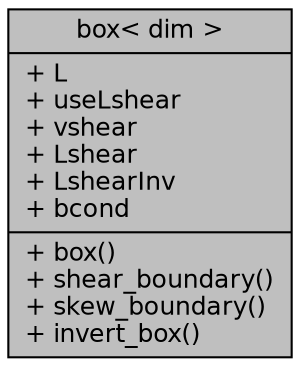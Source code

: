 digraph "box&lt; dim &gt;"
{
 // INTERACTIVE_SVG=YES
 // LATEX_PDF_SIZE
  bgcolor="transparent";
  edge [fontname="Helvetica",fontsize="12",labelfontname="Helvetica",labelfontsize="12"];
  node [fontname="Helvetica",fontsize="12",shape=record];
  Node1 [label="{box\< dim \>\n|+ L\l+ useLshear\l+ vshear\l+ Lshear\l+ LshearInv\l+ bcond\l|+ box()\l+ shear_boundary()\l+ skew_boundary()\l+ invert_box()\l}",height=0.2,width=0.4,color="black", fillcolor="grey75", style="filled", fontcolor="black",tooltip="This structure contains information about the simulation box."];
}
